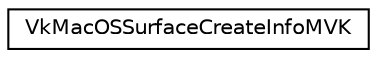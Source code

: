 digraph "Graphical Class Hierarchy"
{
 // LATEX_PDF_SIZE
  edge [fontname="Helvetica",fontsize="10",labelfontname="Helvetica",labelfontsize="10"];
  node [fontname="Helvetica",fontsize="10",shape=record];
  rankdir="LR";
  Node0 [label="VkMacOSSurfaceCreateInfoMVK",height=0.2,width=0.4,color="black", fillcolor="white", style="filled",URL="$structVkMacOSSurfaceCreateInfoMVK.html",tooltip=" "];
}

